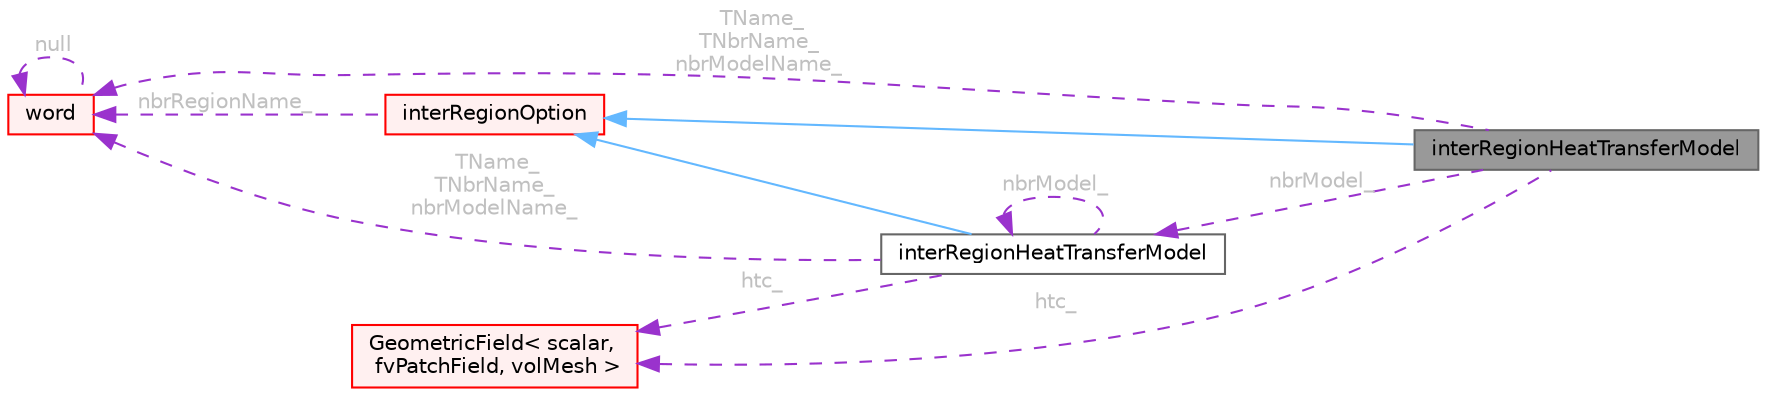 digraph "interRegionHeatTransferModel"
{
 // LATEX_PDF_SIZE
  bgcolor="transparent";
  edge [fontname=Helvetica,fontsize=10,labelfontname=Helvetica,labelfontsize=10];
  node [fontname=Helvetica,fontsize=10,shape=box,height=0.2,width=0.4];
  rankdir="LR";
  Node1 [id="Node000001",label="interRegionHeatTransferModel",height=0.2,width=0.4,color="gray40", fillcolor="grey60", style="filled", fontcolor="black",tooltip="Intermediate class for handling inter-region heat exchanges."];
  Node2 -> Node1 [id="edge1_Node000001_Node000002",dir="back",color="steelblue1",style="solid",tooltip=" "];
  Node2 [id="Node000002",label="interRegionOption",height=0.2,width=0.4,color="red", fillcolor="#FFF0F0", style="filled",URL="$classFoam_1_1fv_1_1interRegionOption.html",tooltip="Intermediate class for handling inter-region exchanges."];
  Node4 -> Node2 [id="edge2_Node000002_Node000004",dir="back",color="darkorchid3",style="dashed",tooltip=" ",label=" nbrRegionName_",fontcolor="grey" ];
  Node4 [id="Node000004",label="word",height=0.2,width=0.4,color="red", fillcolor="#FFF0F0", style="filled",URL="$classFoam_1_1word.html",tooltip="A class for handling words, derived from Foam::string."];
  Node4 -> Node4 [id="edge3_Node000004_Node000004",dir="back",color="darkorchid3",style="dashed",tooltip=" ",label=" null",fontcolor="grey" ];
  Node4 -> Node1 [id="edge4_Node000001_Node000004",dir="back",color="darkorchid3",style="dashed",tooltip=" ",label=" TName_\nTNbrName_\nnbrModelName_",fontcolor="grey" ];
  Node62 -> Node1 [id="edge5_Node000001_Node000062",dir="back",color="darkorchid3",style="dashed",tooltip=" ",label=" nbrModel_",fontcolor="grey" ];
  Node62 [id="Node000062",label="interRegionHeatTransferModel",height=0.2,width=0.4,color="gray40", fillcolor="white", style="filled",URL="$classFoam_1_1fv_1_1interRegionHeatTransferModel.html",tooltip="Intermediate class for handling inter-region heat exchanges."];
  Node2 -> Node62 [id="edge6_Node000062_Node000002",dir="back",color="steelblue1",style="solid",tooltip=" "];
  Node4 -> Node62 [id="edge7_Node000062_Node000004",dir="back",color="darkorchid3",style="dashed",tooltip=" ",label=" TName_\nTNbrName_\nnbrModelName_",fontcolor="grey" ];
  Node62 -> Node62 [id="edge8_Node000062_Node000062",dir="back",color="darkorchid3",style="dashed",tooltip=" ",label=" nbrModel_",fontcolor="grey" ];
  Node63 -> Node62 [id="edge9_Node000062_Node000063",dir="back",color="darkorchid3",style="dashed",tooltip=" ",label=" htc_",fontcolor="grey" ];
  Node63 [id="Node000063",label="GeometricField\< scalar,\l fvPatchField, volMesh \>",height=0.2,width=0.4,color="red", fillcolor="#FFF0F0", style="filled",URL="$classFoam_1_1GeometricField.html",tooltip=" "];
  Node63 -> Node1 [id="edge10_Node000001_Node000063",dir="back",color="darkorchid3",style="dashed",tooltip=" ",label=" htc_",fontcolor="grey" ];
}
